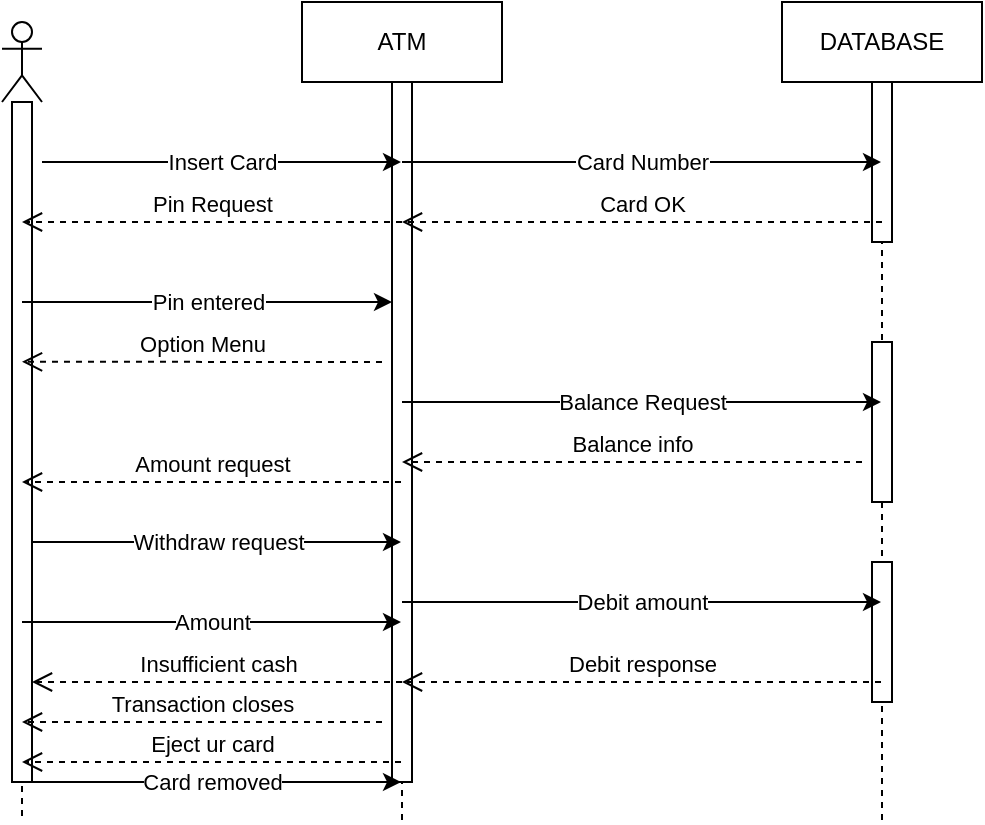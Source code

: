 <mxfile version="13.8.0" type="github"><diagram id="HX9j3Vixi0_8Czo6_yP9" name="Page-1"><mxGraphModel dx="1038" dy="617" grid="1" gridSize="10" guides="1" tooltips="1" connect="1" arrows="1" fold="1" page="1" pageScale="1" pageWidth="850" pageHeight="1100" math="0" shadow="0"><root><mxCell id="0"/><mxCell id="1" parent="0"/><mxCell id="LMS0JfUYwZsNYKUC6sHG-1" value="ATM" style="shape=umlLifeline;perimeter=lifelinePerimeter;whiteSpace=wrap;html=1;container=1;collapsible=0;recursiveResize=0;outlineConnect=0;" vertex="1" parent="1"><mxGeometry x="270" y="180" width="100" height="410" as="geometry"/></mxCell><mxCell id="LMS0JfUYwZsNYKUC6sHG-7" value="" style="html=1;points=[];perimeter=orthogonalPerimeter;" vertex="1" parent="LMS0JfUYwZsNYKUC6sHG-1"><mxGeometry x="45" y="40" width="10" height="350" as="geometry"/></mxCell><mxCell id="LMS0JfUYwZsNYKUC6sHG-2" value="DATABASE" style="shape=umlLifeline;perimeter=lifelinePerimeter;whiteSpace=wrap;html=1;container=1;collapsible=0;recursiveResize=0;outlineConnect=0;" vertex="1" parent="1"><mxGeometry x="510" y="180" width="100" height="410" as="geometry"/></mxCell><mxCell id="LMS0JfUYwZsNYKUC6sHG-8" value="" style="html=1;points=[];perimeter=orthogonalPerimeter;" vertex="1" parent="LMS0JfUYwZsNYKUC6sHG-2"><mxGeometry x="45" y="40" width="10" height="80" as="geometry"/></mxCell><mxCell id="LMS0JfUYwZsNYKUC6sHG-16" value="" style="html=1;points=[];perimeter=orthogonalPerimeter;" vertex="1" parent="LMS0JfUYwZsNYKUC6sHG-2"><mxGeometry x="45" y="170" width="10" height="80" as="geometry"/></mxCell><mxCell id="LMS0JfUYwZsNYKUC6sHG-21" value="" style="html=1;points=[];perimeter=orthogonalPerimeter;" vertex="1" parent="LMS0JfUYwZsNYKUC6sHG-2"><mxGeometry x="45" y="280" width="10" height="70" as="geometry"/></mxCell><mxCell id="LMS0JfUYwZsNYKUC6sHG-3" value="" style="shape=umlLifeline;participant=umlActor;perimeter=lifelinePerimeter;whiteSpace=wrap;html=1;container=1;collapsible=0;recursiveResize=0;verticalAlign=top;spacingTop=36;outlineConnect=0;" vertex="1" parent="1"><mxGeometry x="120" y="190" width="20" height="400" as="geometry"/></mxCell><mxCell id="LMS0JfUYwZsNYKUC6sHG-4" value="" style="html=1;points=[];perimeter=orthogonalPerimeter;" vertex="1" parent="LMS0JfUYwZsNYKUC6sHG-3"><mxGeometry x="5" y="40" width="10" height="340" as="geometry"/></mxCell><mxCell id="LMS0JfUYwZsNYKUC6sHG-5" value="Insert Card" style="endArrow=classic;html=1;" edge="1" parent="1" target="LMS0JfUYwZsNYKUC6sHG-1"><mxGeometry width="50" height="50" relative="1" as="geometry"><mxPoint x="140" y="260" as="sourcePoint"/><mxPoint x="250" y="260" as="targetPoint"/><Array as="points"><mxPoint x="280" y="260"/></Array></mxGeometry></mxCell><mxCell id="LMS0JfUYwZsNYKUC6sHG-6" value="Card Number" style="endArrow=classic;html=1;" edge="1" parent="1" source="LMS0JfUYwZsNYKUC6sHG-1" target="LMS0JfUYwZsNYKUC6sHG-2"><mxGeometry width="50" height="50" relative="1" as="geometry"><mxPoint x="340" y="300" as="sourcePoint"/><mxPoint x="390" y="250" as="targetPoint"/><Array as="points"><mxPoint x="480" y="260"/></Array></mxGeometry></mxCell><mxCell id="LMS0JfUYwZsNYKUC6sHG-9" value="Card OK" style="html=1;verticalAlign=bottom;endArrow=open;dashed=1;endSize=8;" edge="1" parent="1" target="LMS0JfUYwZsNYKUC6sHG-1"><mxGeometry relative="1" as="geometry"><mxPoint x="560" y="290" as="sourcePoint"/><mxPoint x="480" y="290" as="targetPoint"/></mxGeometry></mxCell><mxCell id="LMS0JfUYwZsNYKUC6sHG-11" value="Pin Request" style="html=1;verticalAlign=bottom;endArrow=open;dashed=1;endSize=8;" edge="1" parent="1" target="LMS0JfUYwZsNYKUC6sHG-3"><mxGeometry relative="1" as="geometry"><mxPoint x="320" y="290" as="sourcePoint"/><mxPoint x="240" y="290" as="targetPoint"/></mxGeometry></mxCell><mxCell id="LMS0JfUYwZsNYKUC6sHG-12" value="Pin entered" style="endArrow=classic;html=1;" edge="1" parent="1" source="LMS0JfUYwZsNYKUC6sHG-3" target="LMS0JfUYwZsNYKUC6sHG-7"><mxGeometry width="50" height="50" relative="1" as="geometry"><mxPoint x="180" y="370" as="sourcePoint"/><mxPoint x="230" y="320" as="targetPoint"/><Array as="points"><mxPoint x="280" y="330"/></Array></mxGeometry></mxCell><mxCell id="LMS0JfUYwZsNYKUC6sHG-13" value="Option Menu" style="html=1;verticalAlign=bottom;endArrow=open;dashed=1;endSize=8;entryX=0.5;entryY=0.382;entryDx=0;entryDy=0;entryPerimeter=0;" edge="1" parent="1" target="LMS0JfUYwZsNYKUC6sHG-4"><mxGeometry relative="1" as="geometry"><mxPoint x="310" y="360" as="sourcePoint"/><mxPoint x="230" y="360" as="targetPoint"/></mxGeometry></mxCell><mxCell id="LMS0JfUYwZsNYKUC6sHG-14" value="Withdraw request" style="endArrow=classic;html=1;" edge="1" parent="1" source="LMS0JfUYwZsNYKUC6sHG-4" target="LMS0JfUYwZsNYKUC6sHG-1"><mxGeometry width="50" height="50" relative="1" as="geometry"><mxPoint x="190" y="430" as="sourcePoint"/><mxPoint x="240" y="380" as="targetPoint"/><Array as="points"><mxPoint x="160" y="450"/></Array></mxGeometry></mxCell><mxCell id="LMS0JfUYwZsNYKUC6sHG-15" value="Balance Request" style="endArrow=classic;html=1;" edge="1" parent="1" source="LMS0JfUYwZsNYKUC6sHG-1" target="LMS0JfUYwZsNYKUC6sHG-2"><mxGeometry width="50" height="50" relative="1" as="geometry"><mxPoint x="360" y="400" as="sourcePoint"/><mxPoint x="420" y="400" as="targetPoint"/><Array as="points"><mxPoint x="380" y="380"/><mxPoint x="510" y="380"/></Array></mxGeometry></mxCell><mxCell id="LMS0JfUYwZsNYKUC6sHG-17" value="Balance info" style="html=1;verticalAlign=bottom;endArrow=open;dashed=1;endSize=8;" edge="1" parent="1" target="LMS0JfUYwZsNYKUC6sHG-1"><mxGeometry relative="1" as="geometry"><mxPoint x="550" y="410" as="sourcePoint"/><mxPoint x="470" y="410" as="targetPoint"/></mxGeometry></mxCell><mxCell id="LMS0JfUYwZsNYKUC6sHG-18" value="Amount request" style="html=1;verticalAlign=bottom;endArrow=open;dashed=1;endSize=8;" edge="1" parent="1" source="LMS0JfUYwZsNYKUC6sHG-1" target="LMS0JfUYwZsNYKUC6sHG-3"><mxGeometry relative="1" as="geometry"><mxPoint x="310" y="410" as="sourcePoint"/><mxPoint x="230" y="410" as="targetPoint"/><Array as="points"><mxPoint x="270" y="420"/></Array></mxGeometry></mxCell><mxCell id="LMS0JfUYwZsNYKUC6sHG-19" value="Amount" style="endArrow=classic;html=1;" edge="1" parent="1" source="LMS0JfUYwZsNYKUC6sHG-3" target="LMS0JfUYwZsNYKUC6sHG-1"><mxGeometry width="50" height="50" relative="1" as="geometry"><mxPoint x="210" y="510" as="sourcePoint"/><mxPoint x="260" y="460" as="targetPoint"/><Array as="points"><mxPoint x="260" y="490"/></Array></mxGeometry></mxCell><mxCell id="LMS0JfUYwZsNYKUC6sHG-20" value="Debit amount" style="endArrow=classic;html=1;" edge="1" parent="1" source="LMS0JfUYwZsNYKUC6sHG-1" target="LMS0JfUYwZsNYKUC6sHG-2"><mxGeometry width="50" height="50" relative="1" as="geometry"><mxPoint x="370" y="480" as="sourcePoint"/><mxPoint x="420" y="430" as="targetPoint"/><Array as="points"><mxPoint x="400" y="480"/></Array></mxGeometry></mxCell><mxCell id="LMS0JfUYwZsNYKUC6sHG-22" value="Debit response" style="html=1;verticalAlign=bottom;endArrow=open;dashed=1;endSize=8;" edge="1" parent="1" source="LMS0JfUYwZsNYKUC6sHG-2" target="LMS0JfUYwZsNYKUC6sHG-1"><mxGeometry relative="1" as="geometry"><mxPoint x="550" y="500" as="sourcePoint"/><mxPoint x="470" y="500" as="targetPoint"/><Array as="points"><mxPoint x="490" y="520"/></Array></mxGeometry></mxCell><mxCell id="LMS0JfUYwZsNYKUC6sHG-23" value="Insufficient cash" style="html=1;verticalAlign=bottom;endArrow=open;dashed=1;endSize=8;" edge="1" parent="1" target="LMS0JfUYwZsNYKUC6sHG-4"><mxGeometry relative="1" as="geometry"><mxPoint x="320" y="520" as="sourcePoint"/><mxPoint x="240" y="520" as="targetPoint"/></mxGeometry></mxCell><mxCell id="LMS0JfUYwZsNYKUC6sHG-25" value="Transaction closes" style="html=1;verticalAlign=bottom;endArrow=open;dashed=1;endSize=8;" edge="1" parent="1" target="LMS0JfUYwZsNYKUC6sHG-3"><mxGeometry relative="1" as="geometry"><mxPoint x="310" y="540" as="sourcePoint"/><mxPoint x="230" y="540" as="targetPoint"/></mxGeometry></mxCell><mxCell id="LMS0JfUYwZsNYKUC6sHG-26" value="Eject ur card" style="html=1;verticalAlign=bottom;endArrow=open;dashed=1;endSize=8;" edge="1" parent="1" source="LMS0JfUYwZsNYKUC6sHG-1" target="LMS0JfUYwZsNYKUC6sHG-3"><mxGeometry relative="1" as="geometry"><mxPoint x="300" y="560" as="sourcePoint"/><mxPoint x="220" y="560" as="targetPoint"/><Array as="points"><mxPoint x="270" y="560"/></Array></mxGeometry></mxCell><mxCell id="LMS0JfUYwZsNYKUC6sHG-27" value="Card removed" style="endArrow=classic;html=1;" edge="1" parent="1" source="LMS0JfUYwZsNYKUC6sHG-3" target="LMS0JfUYwZsNYKUC6sHG-1"><mxGeometry width="50" height="50" relative="1" as="geometry"><mxPoint x="180" y="630" as="sourcePoint"/><mxPoint x="230" y="580" as="targetPoint"/><Array as="points"><mxPoint x="280" y="570"/></Array></mxGeometry></mxCell></root></mxGraphModel></diagram></mxfile>